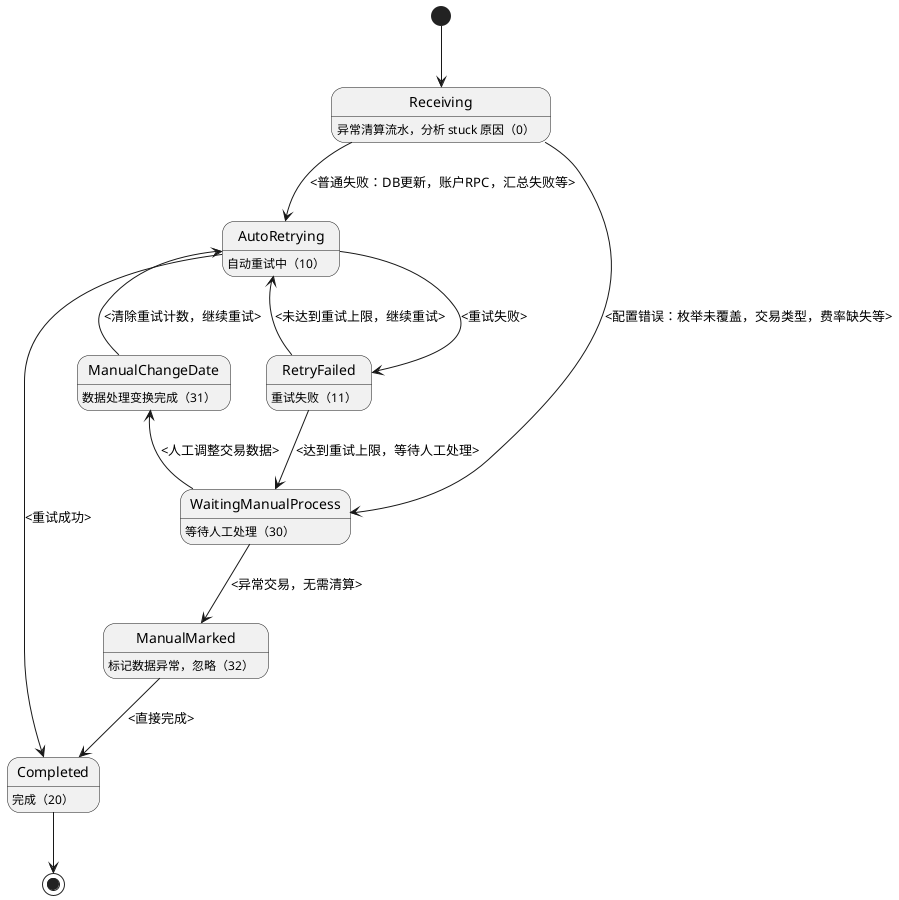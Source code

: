 @startuml
Receiving: 异常清算流水，分析 stuck 原因（0）
AutoRetrying: 自动重试中（10）
RetryFailed: 重试失败（11）
WaitingManualProcess: 等待人工处理（30）
ManualChangeDate: 数据处理变换完成（31）
ManualMarked: 标记数据异常，忽略（32）
Completed: 完成（20）

[*] --> Receiving
Receiving --> AutoRetrying: <普通失败：DB更新，账户RPC，汇总失败等>
Receiving --> WaitingManualProcess: <配置错误：枚举未覆盖，交易类型，费率缺失等>
AutoRetrying --> RetryFailed: <重试失败>
AutoRetrying --> Completed: <重试成功>
RetryFailed --> AutoRetrying: <未达到重试上限，继续重试>
RetryFailed --> WaitingManualProcess: <达到重试上限，等待人工处理>
WaitingManualProcess -u-> ManualChangeDate: <人工调整交易数据>
ManualChangeDate -u-> AutoRetrying: <清除重试计数，继续重试>
WaitingManualProcess --> ManualMarked: <异常交易，无需清算>
ManualMarked --> Completed: <直接完成>
Completed --> [*]



@enduml